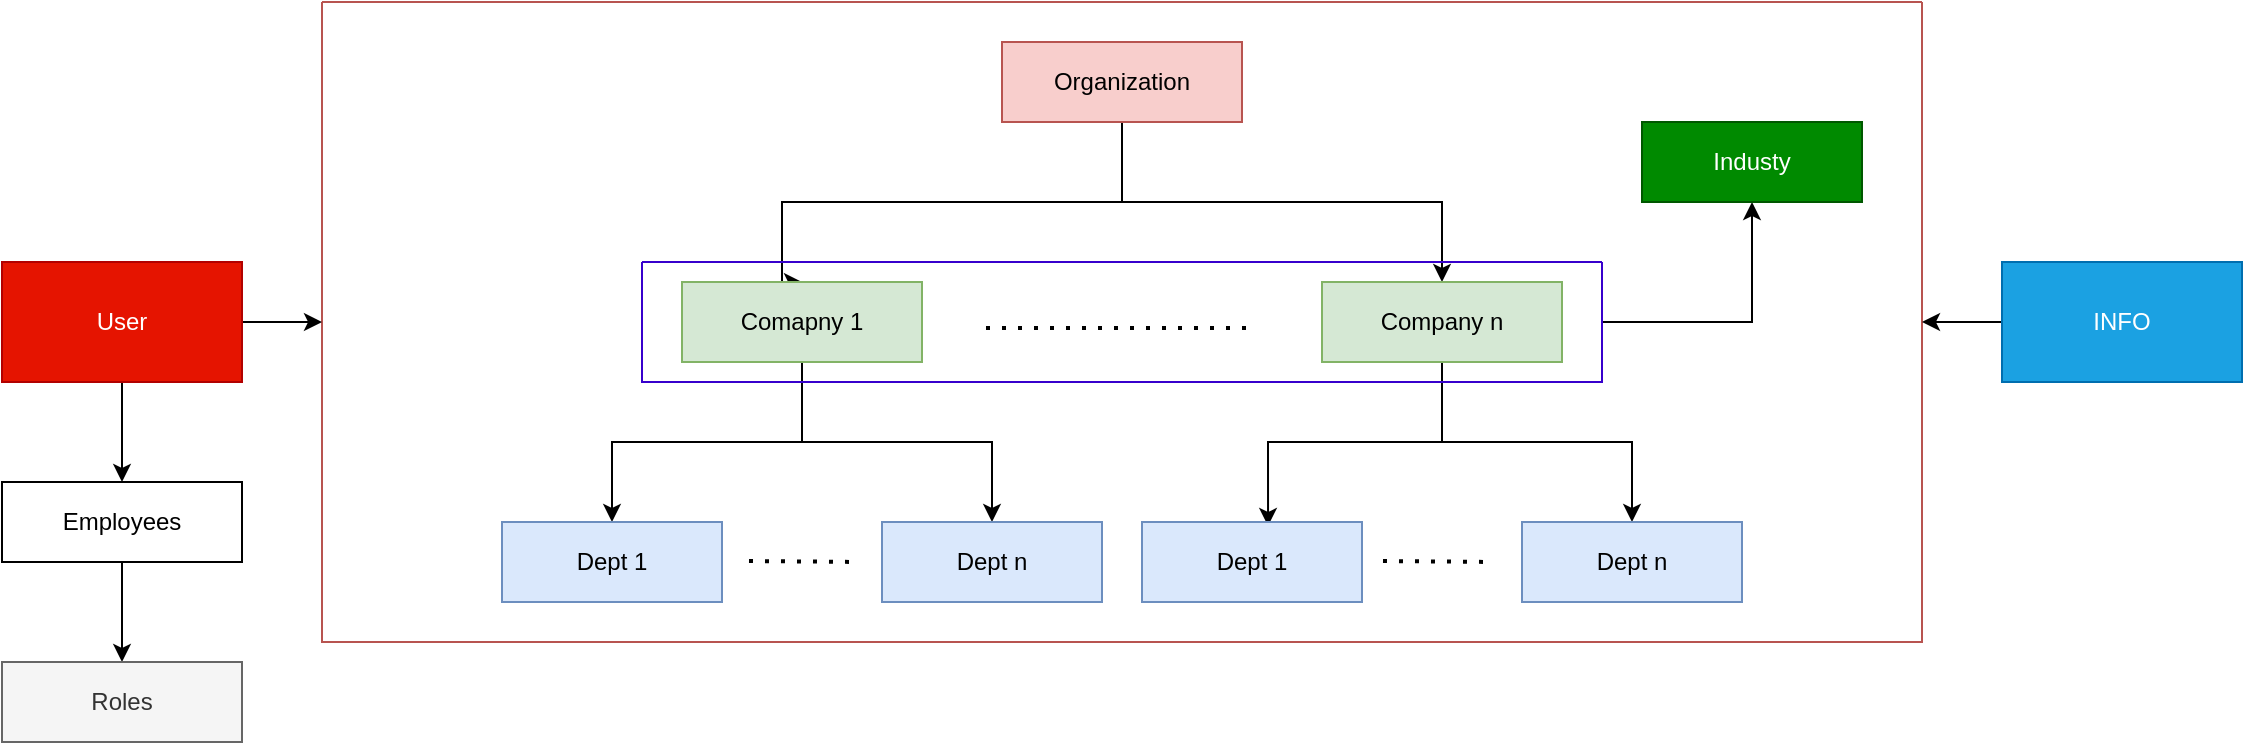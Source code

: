 <mxfile version="21.6.8" type="github">
  <diagram id="prtHgNgQTEPvFCAcTncT" name="Page-1">
    <mxGraphModel dx="3088" dy="2076" grid="1" gridSize="10" guides="1" tooltips="1" connect="1" arrows="1" fold="1" page="1" pageScale="1" pageWidth="827" pageHeight="1169" math="0" shadow="0">
      <root>
        <mxCell id="0" />
        <mxCell id="1" parent="0" />
        <mxCell id="IWpaycsdAOqvstb7Vodf-1" style="edgeStyle=orthogonalEdgeStyle;rounded=0;orthogonalLoop=1;jettySize=auto;html=1;entryX=0.5;entryY=0;entryDx=0;entryDy=0;" edge="1" parent="1" source="IWpaycsdAOqvstb7Vodf-3" target="IWpaycsdAOqvstb7Vodf-6">
          <mxGeometry relative="1" as="geometry">
            <Array as="points">
              <mxPoint x="-920" />
              <mxPoint x="-1090" />
            </Array>
          </mxGeometry>
        </mxCell>
        <mxCell id="IWpaycsdAOqvstb7Vodf-2" style="edgeStyle=orthogonalEdgeStyle;rounded=0;orthogonalLoop=1;jettySize=auto;html=1;entryX=0.5;entryY=0;entryDx=0;entryDy=0;" edge="1" parent="1" source="IWpaycsdAOqvstb7Vodf-3" target="IWpaycsdAOqvstb7Vodf-9">
          <mxGeometry relative="1" as="geometry">
            <Array as="points">
              <mxPoint x="-920" />
              <mxPoint x="-760" />
            </Array>
          </mxGeometry>
        </mxCell>
        <mxCell id="IWpaycsdAOqvstb7Vodf-3" value="Organization" style="rounded=0;whiteSpace=wrap;html=1;fillColor=#f8cecc;strokeColor=#b85450;" vertex="1" parent="1">
          <mxGeometry x="-980" y="-80" width="120" height="40" as="geometry" />
        </mxCell>
        <mxCell id="IWpaycsdAOqvstb7Vodf-4" style="edgeStyle=orthogonalEdgeStyle;rounded=0;orthogonalLoop=1;jettySize=auto;html=1;entryX=0.5;entryY=0;entryDx=0;entryDy=0;" edge="1" parent="1" source="IWpaycsdAOqvstb7Vodf-6" target="IWpaycsdAOqvstb7Vodf-11">
          <mxGeometry relative="1" as="geometry" />
        </mxCell>
        <mxCell id="IWpaycsdAOqvstb7Vodf-5" style="edgeStyle=orthogonalEdgeStyle;rounded=0;orthogonalLoop=1;jettySize=auto;html=1;entryX=0.5;entryY=0;entryDx=0;entryDy=0;" edge="1" parent="1" source="IWpaycsdAOqvstb7Vodf-6" target="IWpaycsdAOqvstb7Vodf-12">
          <mxGeometry relative="1" as="geometry" />
        </mxCell>
        <mxCell id="IWpaycsdAOqvstb7Vodf-6" value="Comapny 1" style="rounded=0;whiteSpace=wrap;html=1;fillColor=#d5e8d4;strokeColor=#82b366;" vertex="1" parent="1">
          <mxGeometry x="-1140" y="40" width="120" height="40" as="geometry" />
        </mxCell>
        <mxCell id="IWpaycsdAOqvstb7Vodf-7" style="edgeStyle=orthogonalEdgeStyle;rounded=0;orthogonalLoop=1;jettySize=auto;html=1;entryX=0.573;entryY=0.05;entryDx=0;entryDy=0;entryPerimeter=0;" edge="1" parent="1" source="IWpaycsdAOqvstb7Vodf-9" target="IWpaycsdAOqvstb7Vodf-13">
          <mxGeometry relative="1" as="geometry" />
        </mxCell>
        <mxCell id="IWpaycsdAOqvstb7Vodf-8" style="edgeStyle=orthogonalEdgeStyle;rounded=0;orthogonalLoop=1;jettySize=auto;html=1;entryX=0.5;entryY=0;entryDx=0;entryDy=0;" edge="1" parent="1" source="IWpaycsdAOqvstb7Vodf-9" target="IWpaycsdAOqvstb7Vodf-14">
          <mxGeometry relative="1" as="geometry" />
        </mxCell>
        <mxCell id="IWpaycsdAOqvstb7Vodf-9" value="Company n" style="rounded=0;whiteSpace=wrap;html=1;fillColor=#d5e8d4;strokeColor=#82b366;" vertex="1" parent="1">
          <mxGeometry x="-820" y="40" width="120" height="40" as="geometry" />
        </mxCell>
        <mxCell id="IWpaycsdAOqvstb7Vodf-10" value="" style="endArrow=none;dashed=1;html=1;dashPattern=1 3;strokeWidth=2;rounded=0;" edge="1" parent="1">
          <mxGeometry width="50" height="50" relative="1" as="geometry">
            <mxPoint x="-988" y="63" as="sourcePoint" />
            <mxPoint x="-858" y="63" as="targetPoint" />
          </mxGeometry>
        </mxCell>
        <mxCell id="IWpaycsdAOqvstb7Vodf-11" value="Dept 1" style="rounded=0;whiteSpace=wrap;html=1;fillColor=#dae8fc;strokeColor=#6c8ebf;" vertex="1" parent="1">
          <mxGeometry x="-1230" y="160" width="110" height="40" as="geometry" />
        </mxCell>
        <mxCell id="IWpaycsdAOqvstb7Vodf-12" value="Dept n" style="rounded=0;whiteSpace=wrap;html=1;fillColor=#dae8fc;strokeColor=#6c8ebf;" vertex="1" parent="1">
          <mxGeometry x="-1040" y="160" width="110" height="40" as="geometry" />
        </mxCell>
        <mxCell id="IWpaycsdAOqvstb7Vodf-13" value="Dept 1" style="rounded=0;whiteSpace=wrap;html=1;fillColor=#dae8fc;strokeColor=#6c8ebf;" vertex="1" parent="1">
          <mxGeometry x="-910" y="160" width="110" height="40" as="geometry" />
        </mxCell>
        <mxCell id="IWpaycsdAOqvstb7Vodf-14" value="Dept n" style="rounded=0;whiteSpace=wrap;html=1;fillColor=#dae8fc;strokeColor=#6c8ebf;" vertex="1" parent="1">
          <mxGeometry x="-720" y="160" width="110" height="40" as="geometry" />
        </mxCell>
        <mxCell id="IWpaycsdAOqvstb7Vodf-15" value="" style="swimlane;startSize=0;fillColor=#f8cecc;strokeColor=#b85450;" vertex="1" parent="1">
          <mxGeometry x="-1320" y="-100" width="800" height="320" as="geometry" />
        </mxCell>
        <mxCell id="IWpaycsdAOqvstb7Vodf-16" value="" style="endArrow=none;dashed=1;html=1;dashPattern=1 3;strokeWidth=2;rounded=0;" edge="1" parent="IWpaycsdAOqvstb7Vodf-15">
          <mxGeometry width="50" height="50" relative="1" as="geometry">
            <mxPoint x="213.5" y="279.5" as="sourcePoint" />
            <mxPoint x="268.5" y="280" as="targetPoint" />
            <Array as="points" />
          </mxGeometry>
        </mxCell>
        <mxCell id="IWpaycsdAOqvstb7Vodf-17" value="" style="endArrow=none;dashed=1;html=1;dashPattern=1 3;strokeWidth=2;rounded=0;" edge="1" parent="IWpaycsdAOqvstb7Vodf-15">
          <mxGeometry width="50" height="50" relative="1" as="geometry">
            <mxPoint x="530.5" y="279.5" as="sourcePoint" />
            <mxPoint x="585.5" y="280" as="targetPoint" />
            <Array as="points" />
          </mxGeometry>
        </mxCell>
        <mxCell id="IWpaycsdAOqvstb7Vodf-18" style="edgeStyle=orthogonalEdgeStyle;rounded=0;orthogonalLoop=1;jettySize=auto;html=1;entryX=0.5;entryY=1;entryDx=0;entryDy=0;" edge="1" parent="IWpaycsdAOqvstb7Vodf-15" source="IWpaycsdAOqvstb7Vodf-19" target="IWpaycsdAOqvstb7Vodf-20">
          <mxGeometry relative="1" as="geometry" />
        </mxCell>
        <mxCell id="IWpaycsdAOqvstb7Vodf-19" value="" style="swimlane;startSize=0;fillColor=#6a00ff;strokeColor=#3700CC;fontColor=#ffffff;fillStyle=auto;gradientColor=none;" vertex="1" parent="IWpaycsdAOqvstb7Vodf-15">
          <mxGeometry x="160" y="130" width="480" height="60" as="geometry" />
        </mxCell>
        <mxCell id="IWpaycsdAOqvstb7Vodf-20" value="Industy" style="rounded=0;whiteSpace=wrap;html=1;fillColor=#008a00;fontColor=#ffffff;strokeColor=#005700;" vertex="1" parent="IWpaycsdAOqvstb7Vodf-15">
          <mxGeometry x="660" y="60" width="110" height="40" as="geometry" />
        </mxCell>
        <mxCell id="IWpaycsdAOqvstb7Vodf-21" style="edgeStyle=orthogonalEdgeStyle;rounded=0;orthogonalLoop=1;jettySize=auto;html=1;" edge="1" parent="1" source="IWpaycsdAOqvstb7Vodf-22" target="IWpaycsdAOqvstb7Vodf-15">
          <mxGeometry relative="1" as="geometry" />
        </mxCell>
        <mxCell id="IWpaycsdAOqvstb7Vodf-22" value="INFO" style="rounded=0;whiteSpace=wrap;html=1;fillColor=#1ba1e2;fontColor=#ffffff;strokeColor=#006EAF;" vertex="1" parent="1">
          <mxGeometry x="-480" y="30" width="120" height="60" as="geometry" />
        </mxCell>
        <mxCell id="IWpaycsdAOqvstb7Vodf-23" style="edgeStyle=orthogonalEdgeStyle;rounded=0;orthogonalLoop=1;jettySize=auto;html=1;entryX=0;entryY=0.5;entryDx=0;entryDy=0;" edge="1" parent="1" source="IWpaycsdAOqvstb7Vodf-25" target="IWpaycsdAOqvstb7Vodf-15">
          <mxGeometry relative="1" as="geometry" />
        </mxCell>
        <mxCell id="IWpaycsdAOqvstb7Vodf-24" style="edgeStyle=orthogonalEdgeStyle;rounded=0;orthogonalLoop=1;jettySize=auto;html=1;entryX=0.5;entryY=0;entryDx=0;entryDy=0;" edge="1" parent="1" source="IWpaycsdAOqvstb7Vodf-25" target="IWpaycsdAOqvstb7Vodf-27">
          <mxGeometry relative="1" as="geometry" />
        </mxCell>
        <mxCell id="IWpaycsdAOqvstb7Vodf-25" value="User" style="rounded=0;whiteSpace=wrap;html=1;fillColor=#e51400;fontColor=#ffffff;strokeColor=#B20000;" vertex="1" parent="1">
          <mxGeometry x="-1480" y="30" width="120" height="60" as="geometry" />
        </mxCell>
        <mxCell id="IWpaycsdAOqvstb7Vodf-26" style="edgeStyle=orthogonalEdgeStyle;rounded=0;orthogonalLoop=1;jettySize=auto;html=1;entryX=0.5;entryY=0;entryDx=0;entryDy=0;" edge="1" parent="1" source="IWpaycsdAOqvstb7Vodf-27" target="IWpaycsdAOqvstb7Vodf-28">
          <mxGeometry relative="1" as="geometry" />
        </mxCell>
        <mxCell id="IWpaycsdAOqvstb7Vodf-27" value="Employees" style="rounded=0;whiteSpace=wrap;html=1;" vertex="1" parent="1">
          <mxGeometry x="-1480" y="140" width="120" height="40" as="geometry" />
        </mxCell>
        <mxCell id="IWpaycsdAOqvstb7Vodf-28" value="Roles" style="rounded=0;whiteSpace=wrap;html=1;fillColor=#f5f5f5;strokeColor=#666666;fontColor=#333333;" vertex="1" parent="1">
          <mxGeometry x="-1480" y="230" width="120" height="40" as="geometry" />
        </mxCell>
      </root>
    </mxGraphModel>
  </diagram>
</mxfile>
